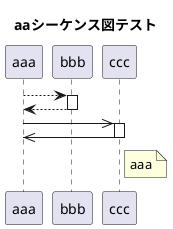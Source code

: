 @startuml testuml
title aaシーケンス図テスト
aaa --> bbb
activate bbb
aaa <-- bbb
deactivate bbb
aaa ->> ccc
activate ccc
aaa <<- ccc
deactivate ccc
note right ccc
    aaa
end note
@enduml
